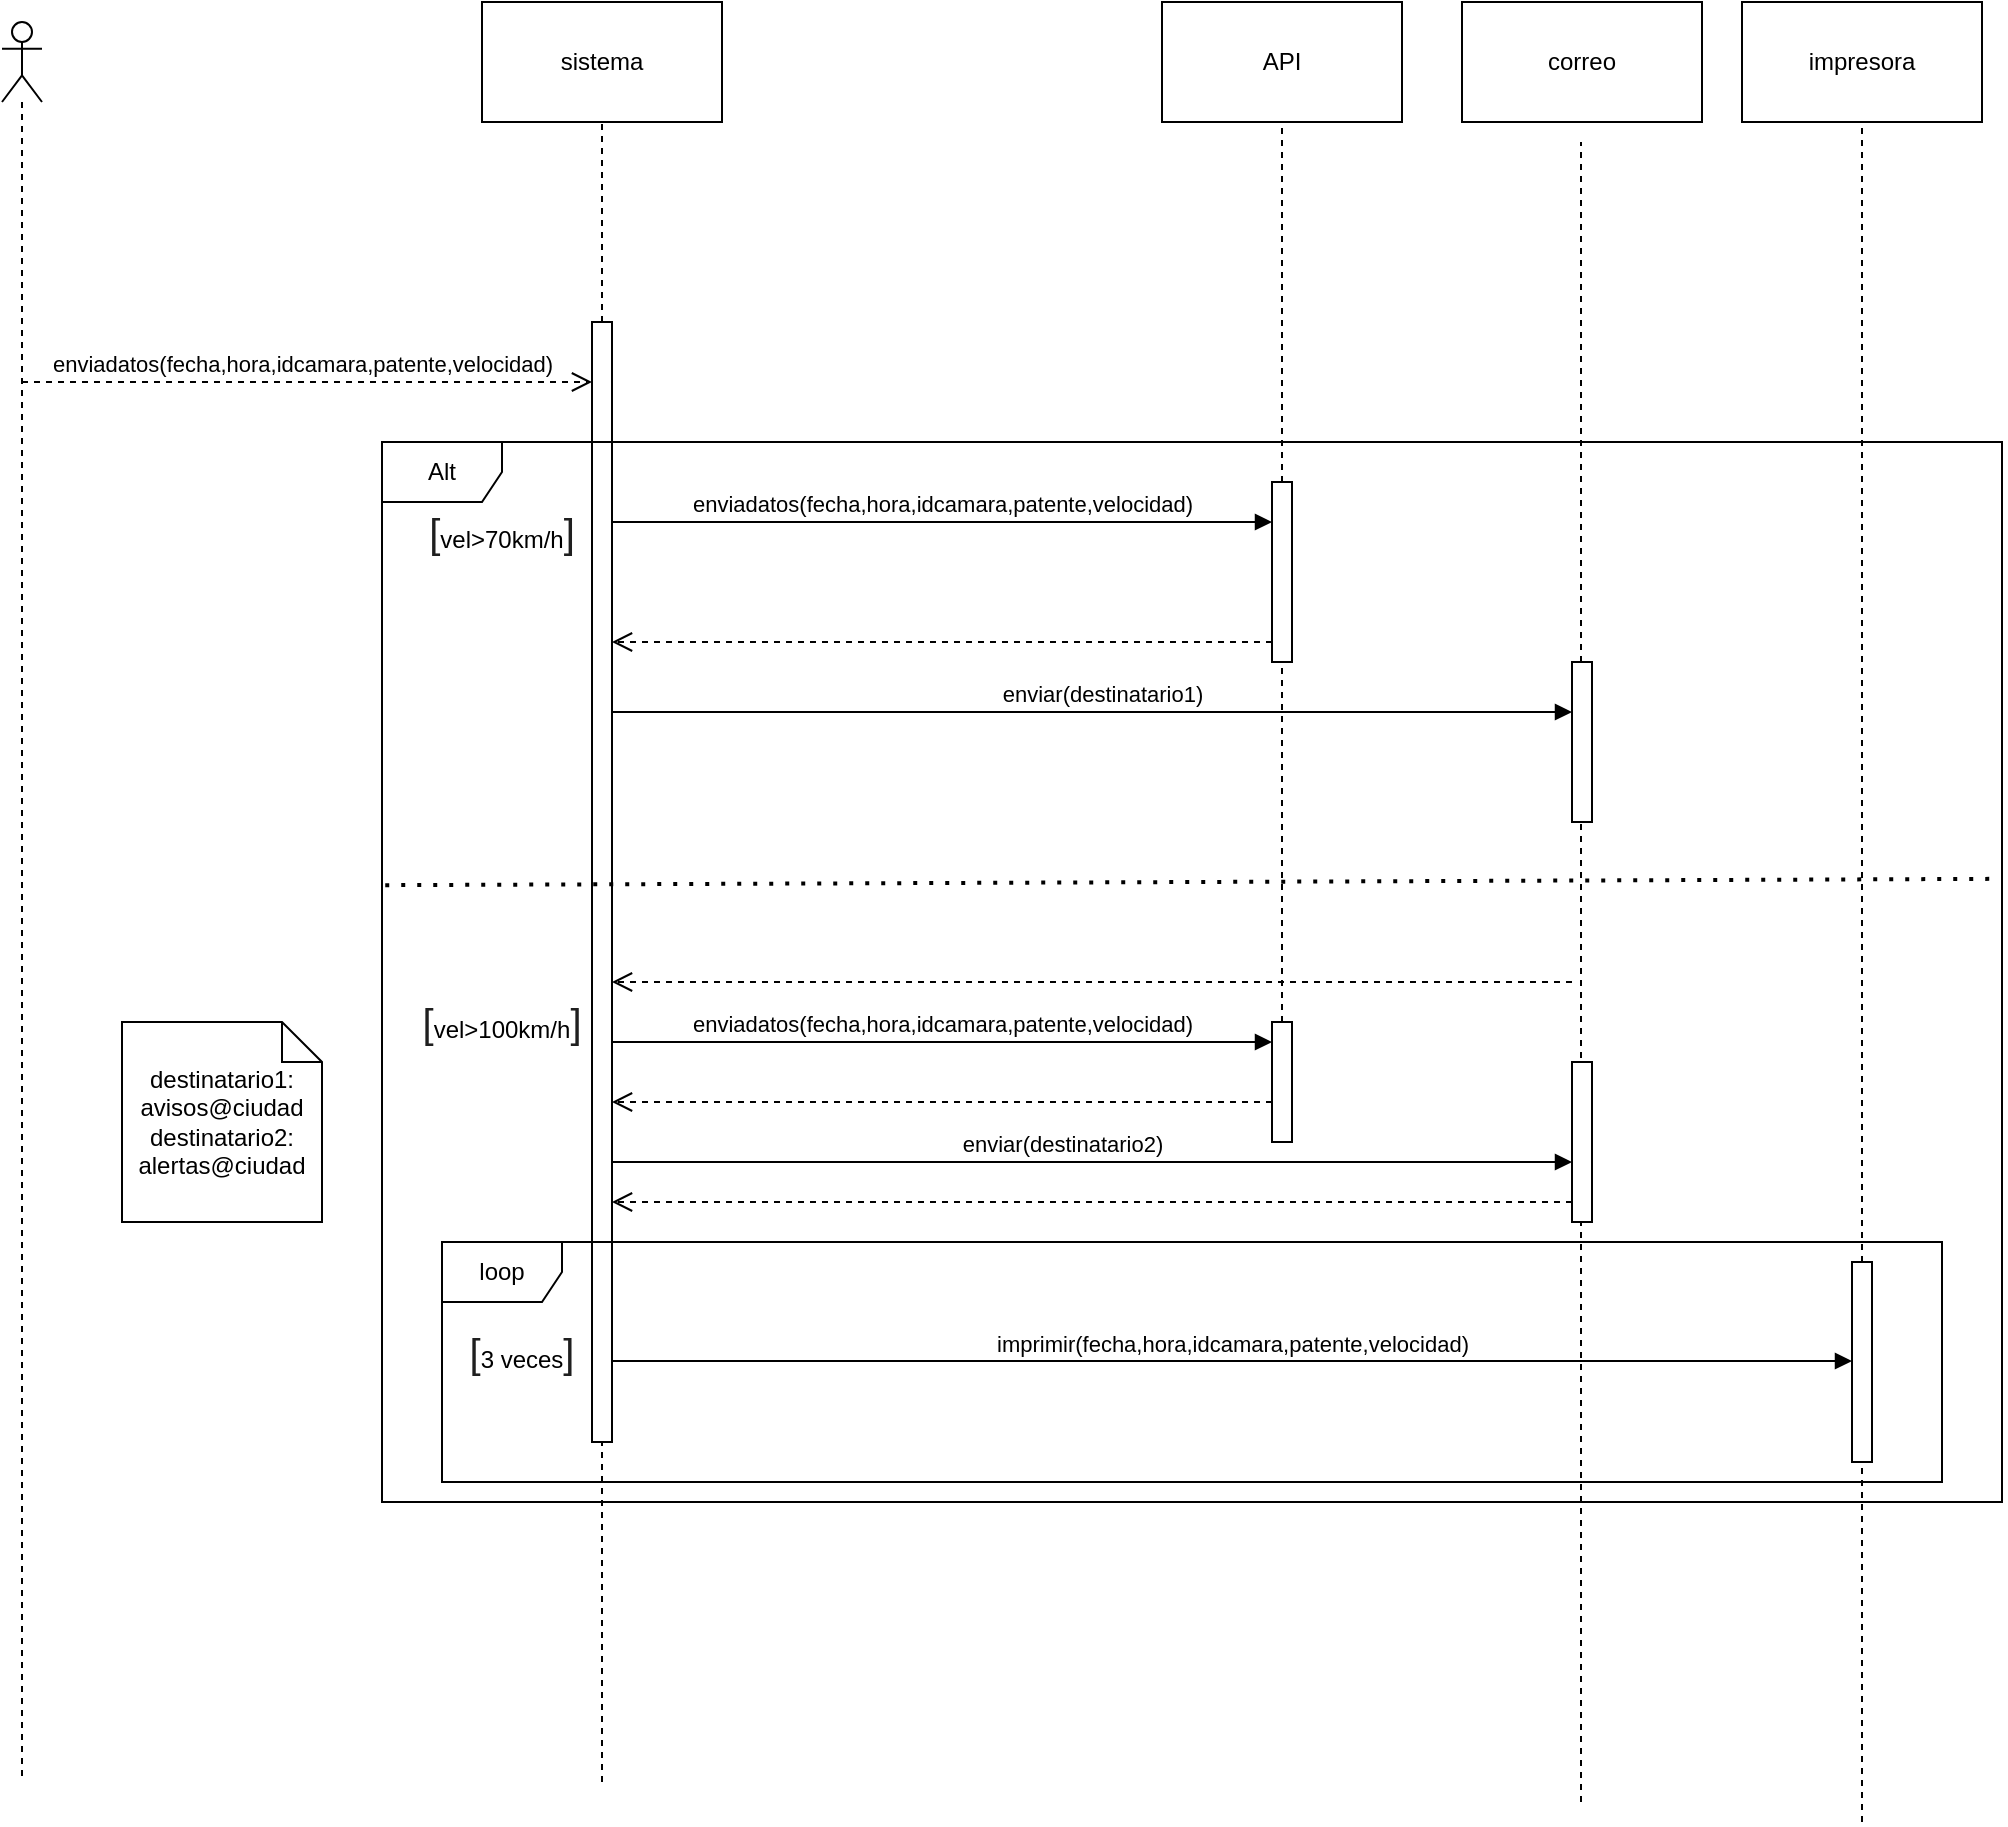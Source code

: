 <mxfile version="24.8.6">
  <diagram name="Page-1" id="2YBvvXClWsGukQMizWep">
    <mxGraphModel dx="1730" dy="468" grid="1" gridSize="10" guides="1" tooltips="1" connect="1" arrows="1" fold="1" page="1" pageScale="1" pageWidth="850" pageHeight="1100" math="0" shadow="0">
      <root>
        <mxCell id="0" />
        <mxCell id="1" parent="0" />
        <mxCell id="sFbmGq_754HR8AF45rY3-1" value="sistema" style="rounded=0;whiteSpace=wrap;html=1;" parent="1" vertex="1">
          <mxGeometry x="230" y="40" width="120" height="60" as="geometry" />
        </mxCell>
        <mxCell id="sFbmGq_754HR8AF45rY3-3" value="API" style="rounded=0;whiteSpace=wrap;html=1;" parent="1" vertex="1">
          <mxGeometry x="570" y="40" width="120" height="60" as="geometry" />
        </mxCell>
        <mxCell id="sFbmGq_754HR8AF45rY3-4" value="correo" style="rounded=0;whiteSpace=wrap;html=1;" parent="1" vertex="1">
          <mxGeometry x="720" y="40" width="120" height="60" as="geometry" />
        </mxCell>
        <mxCell id="sFbmGq_754HR8AF45rY3-5" value="impresora" style="rounded=0;whiteSpace=wrap;html=1;" parent="1" vertex="1">
          <mxGeometry x="860" y="40" width="120" height="60" as="geometry" />
        </mxCell>
        <mxCell id="sFbmGq_754HR8AF45rY3-6" value="" style="endArrow=none;dashed=1;html=1;rounded=0;entryX=0.5;entryY=1;entryDx=0;entryDy=0;" parent="1" source="sFbmGq_754HR8AF45rY3-19" target="sFbmGq_754HR8AF45rY3-1" edge="1">
          <mxGeometry width="50" height="50" relative="1" as="geometry">
            <mxPoint x="290" y="930" as="sourcePoint" />
            <mxPoint x="270" y="110" as="targetPoint" />
          </mxGeometry>
        </mxCell>
        <mxCell id="sFbmGq_754HR8AF45rY3-8" value="" style="endArrow=none;dashed=1;html=1;rounded=0;entryX=0.5;entryY=1;entryDx=0;entryDy=0;" parent="1" target="sFbmGq_754HR8AF45rY3-3" edge="1" source="sFbmGq_754HR8AF45rY3-33">
          <mxGeometry width="50" height="50" relative="1" as="geometry">
            <mxPoint x="630" y="940" as="sourcePoint" />
            <mxPoint x="270" y="110" as="targetPoint" />
          </mxGeometry>
        </mxCell>
        <mxCell id="sFbmGq_754HR8AF45rY3-10" value="" style="endArrow=none;dashed=1;html=1;rounded=0;entryX=0.5;entryY=1;entryDx=0;entryDy=0;" parent="1" edge="1">
          <mxGeometry width="50" height="50" relative="1" as="geometry">
            <mxPoint x="779.5" y="940" as="sourcePoint" />
            <mxPoint x="779.5" y="110" as="targetPoint" />
          </mxGeometry>
        </mxCell>
        <mxCell id="sFbmGq_754HR8AF45rY3-18" value="" style="endArrow=none;dashed=1;html=1;rounded=0;entryX=0.5;entryY=1;entryDx=0;entryDy=0;" parent="1" target="sFbmGq_754HR8AF45rY3-19" edge="1">
          <mxGeometry width="50" height="50" relative="1" as="geometry">
            <mxPoint x="290" y="930" as="sourcePoint" />
            <mxPoint x="290" y="100" as="targetPoint" />
          </mxGeometry>
        </mxCell>
        <mxCell id="sFbmGq_754HR8AF45rY3-19" value="" style="html=1;points=[[0,0,0,0,5],[0,1,0,0,-5],[1,0,0,0,5],[1,1,0,0,-5]];perimeter=orthogonalPerimeter;outlineConnect=0;targetShapes=umlLifeline;portConstraint=eastwest;newEdgeStyle={&quot;curved&quot;:0,&quot;rounded&quot;:0};" parent="1" vertex="1">
          <mxGeometry x="285" y="200" width="10" height="560" as="geometry" />
        </mxCell>
        <mxCell id="sFbmGq_754HR8AF45rY3-22" value="Alt" style="shape=umlFrame;whiteSpace=wrap;html=1;pointerEvents=0;" parent="1" vertex="1">
          <mxGeometry x="180" y="260" width="810" height="530" as="geometry" />
        </mxCell>
        <mxCell id="sFbmGq_754HR8AF45rY3-23" value="&lt;span style=&quot;color: rgb(31, 31, 31); font-family: &amp;quot;Google Sans&amp;quot;, Arial, sans-serif; font-size: 20px; text-align: left; background-color: rgb(255, 255, 255);&quot;&gt;[&lt;/span&gt;vel&amp;gt;70km/h&lt;span style=&quot;color: rgb(31, 31, 31); font-family: &amp;quot;Google Sans&amp;quot;, Arial, sans-serif; font-size: 20px; text-align: left; background-color: rgb(255, 255, 255);&quot;&gt;]&lt;/span&gt;" style="text;html=1;align=center;verticalAlign=middle;whiteSpace=wrap;rounded=0;" parent="1" vertex="1">
          <mxGeometry x="210" y="290" width="60" height="30" as="geometry" />
        </mxCell>
        <mxCell id="sFbmGq_754HR8AF45rY3-24" value="" style="endArrow=none;dashed=1;html=1;dashPattern=1 3;strokeWidth=2;rounded=0;exitX=0;exitY=0.491;exitDx=0;exitDy=0;exitPerimeter=0;entryX=0.998;entryY=0.485;entryDx=0;entryDy=0;entryPerimeter=0;" parent="1" edge="1">
          <mxGeometry width="50" height="50" relative="1" as="geometry">
            <mxPoint x="181.62" y="481.59" as="sourcePoint" />
            <mxPoint x="990.0" y="478.41" as="targetPoint" />
          </mxGeometry>
        </mxCell>
        <mxCell id="sFbmGq_754HR8AF45rY3-27" value="&lt;span style=&quot;color: rgb(31, 31, 31); font-family: &amp;quot;Google Sans&amp;quot;, Arial, sans-serif; font-size: 20px; text-align: left; background-color: rgb(255, 255, 255);&quot;&gt;[&lt;/span&gt;vel&amp;gt;100km/h&lt;span style=&quot;color: rgb(31, 31, 31); font-family: &amp;quot;Google Sans&amp;quot;, Arial, sans-serif; font-size: 20px; text-align: left; background-color: rgb(255, 255, 255);&quot;&gt;]&lt;/span&gt;" style="text;html=1;align=center;verticalAlign=middle;whiteSpace=wrap;rounded=0;" parent="1" vertex="1">
          <mxGeometry x="210" y="535" width="60" height="30" as="geometry" />
        </mxCell>
        <mxCell id="sFbmGq_754HR8AF45rY3-30" value="" style="endArrow=none;dashed=1;html=1;rounded=0;entryX=0.5;entryY=1;entryDx=0;entryDy=0;" parent="1" source="sFbmGq_754HR8AF45rY3-55" target="sFbmGq_754HR8AF45rY3-5" edge="1">
          <mxGeometry width="50" height="50" relative="1" as="geometry">
            <mxPoint x="920" y="950" as="sourcePoint" />
            <mxPoint x="680" y="160" as="targetPoint" />
          </mxGeometry>
        </mxCell>
        <mxCell id="sFbmGq_754HR8AF45rY3-38" value="enviadatos(fecha,hora,idcamara,patente,velocidad)" style="html=1;verticalAlign=bottom;endArrow=open;dashed=1;endSize=8;curved=0;rounded=0;" parent="1" target="sFbmGq_754HR8AF45rY3-19" edge="1">
          <mxGeometry x="-0.018" relative="1" as="geometry">
            <mxPoint y="230" as="sourcePoint" />
            <mxPoint x="295" y="210" as="targetPoint" />
            <mxPoint as="offset" />
          </mxGeometry>
        </mxCell>
        <mxCell id="sFbmGq_754HR8AF45rY3-41" value="" style="html=1;verticalAlign=bottom;endArrow=open;dashed=1;endSize=8;curved=0;rounded=0;" parent="1" edge="1" source="sFbmGq_754HR8AF45rY3-33">
          <mxGeometry relative="1" as="geometry">
            <mxPoint x="465" y="360" as="sourcePoint" />
            <mxPoint x="295" y="360" as="targetPoint" />
            <Array as="points">
              <mxPoint x="365" y="360" />
            </Array>
          </mxGeometry>
        </mxCell>
        <mxCell id="sFbmGq_754HR8AF45rY3-42" value="enviadatos(fecha,hora,idcamara,patente,velocidad)" style="html=1;verticalAlign=bottom;endArrow=block;curved=0;rounded=0;" parent="1" target="sFbmGq_754HR8AF45rY3-33" edge="1">
          <mxGeometry width="80" relative="1" as="geometry">
            <mxPoint x="295" y="300" as="sourcePoint" />
            <mxPoint x="465" y="300" as="targetPoint" />
          </mxGeometry>
        </mxCell>
        <mxCell id="sFbmGq_754HR8AF45rY3-45" value="enviadatos(fecha,hora,idcamara,patente,velocidad)" style="html=1;verticalAlign=bottom;endArrow=block;curved=0;rounded=0;" parent="1" edge="1">
          <mxGeometry width="80" relative="1" as="geometry">
            <mxPoint x="295" y="560" as="sourcePoint" />
            <mxPoint x="625" y="560" as="targetPoint" />
          </mxGeometry>
        </mxCell>
        <mxCell id="sFbmGq_754HR8AF45rY3-48" value="" style="html=1;verticalAlign=bottom;endArrow=open;dashed=1;endSize=8;curved=0;rounded=0;" parent="1" edge="1">
          <mxGeometry relative="1" as="geometry">
            <mxPoint x="625" y="590" as="sourcePoint" />
            <mxPoint x="295" y="590" as="targetPoint" />
            <Array as="points">
              <mxPoint x="350" y="590" />
            </Array>
          </mxGeometry>
        </mxCell>
        <mxCell id="sFbmGq_754HR8AF45rY3-50" value="" style="html=1;verticalAlign=bottom;endArrow=open;dashed=1;endSize=8;curved=0;rounded=0;" parent="1" edge="1">
          <mxGeometry relative="1" as="geometry">
            <mxPoint x="775" y="530" as="sourcePoint" />
            <mxPoint x="295" y="530" as="targetPoint" />
          </mxGeometry>
        </mxCell>
        <mxCell id="sFbmGq_754HR8AF45rY3-56" value="" style="endArrow=none;dashed=1;html=1;rounded=0;entryX=0.5;entryY=1;entryDx=0;entryDy=0;" parent="1" target="sFbmGq_754HR8AF45rY3-55" edge="1">
          <mxGeometry width="50" height="50" relative="1" as="geometry">
            <mxPoint x="920" y="950" as="sourcePoint" />
            <mxPoint x="920" y="100" as="targetPoint" />
          </mxGeometry>
        </mxCell>
        <mxCell id="sFbmGq_754HR8AF45rY3-55" value="" style="html=1;points=[[0,0,0,0,5],[0,1,0,0,-5],[1,0,0,0,5],[1,1,0,0,-5]];perimeter=orthogonalPerimeter;outlineConnect=0;targetShapes=umlLifeline;portConstraint=eastwest;newEdgeStyle={&quot;curved&quot;:0,&quot;rounded&quot;:0};" parent="1" vertex="1">
          <mxGeometry x="915" y="670" width="10" height="100" as="geometry" />
        </mxCell>
        <mxCell id="93vLSI9h1gB38yzfT2I0-3" value="destinatario1: avisos@ciudad&lt;div&gt;destinatario2:&lt;/div&gt;&lt;div&gt;alertas@ciudad&lt;/div&gt;" style="shape=note;size=20;whiteSpace=wrap;html=1;" vertex="1" parent="1">
          <mxGeometry x="50" y="550" width="100" height="100" as="geometry" />
        </mxCell>
        <mxCell id="93vLSI9h1gB38yzfT2I0-4" value="enviar(destinatario1)" style="html=1;verticalAlign=bottom;endArrow=block;curved=0;rounded=0;" edge="1" parent="1" source="sFbmGq_754HR8AF45rY3-19">
          <mxGeometry x="0.021" width="80" relative="1" as="geometry">
            <mxPoint x="320" y="350" as="sourcePoint" />
            <mxPoint x="775" y="395" as="targetPoint" />
            <mxPoint as="offset" />
          </mxGeometry>
        </mxCell>
        <mxCell id="93vLSI9h1gB38yzfT2I0-5" value="enviar(destinatario2)" style="html=1;verticalAlign=bottom;endArrow=block;curved=0;rounded=0;" edge="1" parent="1">
          <mxGeometry x="-0.062" width="80" relative="1" as="geometry">
            <mxPoint x="295" y="620" as="sourcePoint" />
            <mxPoint x="775" y="620" as="targetPoint" />
            <mxPoint as="offset" />
          </mxGeometry>
        </mxCell>
        <mxCell id="93vLSI9h1gB38yzfT2I0-7" value="" style="html=1;points=[[0,0,0,0,5],[0,1,0,0,-5],[1,0,0,0,5],[1,1,0,0,-5]];perimeter=orthogonalPerimeter;outlineConnect=0;targetShapes=umlLifeline;portConstraint=eastwest;newEdgeStyle={&quot;curved&quot;:0,&quot;rounded&quot;:0};" vertex="1" parent="1">
          <mxGeometry x="625" y="550" width="10" height="60" as="geometry" />
        </mxCell>
        <mxCell id="sFbmGq_754HR8AF45rY3-33" value="" style="html=1;points=[[0,0,0,0,5],[0,1,0,0,-5],[1,0,0,0,5],[1,1,0,0,-5]];perimeter=orthogonalPerimeter;outlineConnect=0;targetShapes=umlLifeline;portConstraint=eastwest;newEdgeStyle={&quot;curved&quot;:0,&quot;rounded&quot;:0};" parent="1" vertex="1">
          <mxGeometry x="625" y="280" width="10" height="90" as="geometry" />
        </mxCell>
        <mxCell id="93vLSI9h1gB38yzfT2I0-13" value="" style="endArrow=none;dashed=1;html=1;rounded=0;" edge="1" parent="1" source="93vLSI9h1gB38yzfT2I0-7" target="sFbmGq_754HR8AF45rY3-33">
          <mxGeometry width="50" height="50" relative="1" as="geometry">
            <mxPoint x="420" y="450" as="sourcePoint" />
            <mxPoint x="470" y="400" as="targetPoint" />
          </mxGeometry>
        </mxCell>
        <mxCell id="93vLSI9h1gB38yzfT2I0-14" value="loop" style="shape=umlFrame;whiteSpace=wrap;html=1;pointerEvents=0;" vertex="1" parent="1">
          <mxGeometry x="210" y="660" width="750" height="120" as="geometry" />
        </mxCell>
        <mxCell id="93vLSI9h1gB38yzfT2I0-16" value="&lt;span style=&quot;color: rgb(31, 31, 31); font-family: &amp;quot;Google Sans&amp;quot;, Arial, sans-serif; font-size: 20px; text-align: left; background-color: rgb(255, 255, 255);&quot;&gt;[&lt;/span&gt;3 veces&lt;span style=&quot;color: rgb(31, 31, 31); font-family: &amp;quot;Google Sans&amp;quot;, Arial, sans-serif; font-size: 20px; text-align: left; background-color: rgb(255, 255, 255);&quot;&gt;]&lt;/span&gt;" style="text;html=1;align=center;verticalAlign=middle;whiteSpace=wrap;rounded=0;" vertex="1" parent="1">
          <mxGeometry x="220" y="700" width="60" height="30" as="geometry" />
        </mxCell>
        <mxCell id="93vLSI9h1gB38yzfT2I0-17" value="imprimir(fecha,hora,idcamara,patente,velocidad)" style="html=1;verticalAlign=bottom;endArrow=block;curved=0;rounded=0;" edge="1" parent="1">
          <mxGeometry width="80" relative="1" as="geometry">
            <mxPoint x="295" y="719.5" as="sourcePoint" />
            <mxPoint x="915" y="719.5" as="targetPoint" />
          </mxGeometry>
        </mxCell>
        <mxCell id="93vLSI9h1gB38yzfT2I0-18" value="" style="html=1;points=[[0,0,0,0,5],[0,1,0,0,-5],[1,0,0,0,5],[1,1,0,0,-5]];perimeter=orthogonalPerimeter;outlineConnect=0;targetShapes=umlLifeline;portConstraint=eastwest;newEdgeStyle={&quot;curved&quot;:0,&quot;rounded&quot;:0};" vertex="1" parent="1">
          <mxGeometry x="775" y="370" width="10" height="80" as="geometry" />
        </mxCell>
        <mxCell id="93vLSI9h1gB38yzfT2I0-19" value="" style="html=1;points=[[0,0,0,0,5],[0,1,0,0,-5],[1,0,0,0,5],[1,1,0,0,-5]];perimeter=orthogonalPerimeter;outlineConnect=0;targetShapes=umlLifeline;portConstraint=eastwest;newEdgeStyle={&quot;curved&quot;:0,&quot;rounded&quot;:0};" vertex="1" parent="1">
          <mxGeometry x="775" y="570" width="10" height="80" as="geometry" />
        </mxCell>
        <mxCell id="93vLSI9h1gB38yzfT2I0-20" value="" style="html=1;verticalAlign=bottom;endArrow=open;dashed=1;endSize=8;curved=0;rounded=0;exitX=0;exitY=1;exitDx=0;exitDy=-5;exitPerimeter=0;" edge="1" parent="1">
          <mxGeometry relative="1" as="geometry">
            <mxPoint x="775" y="640" as="sourcePoint" />
            <mxPoint x="295" y="640" as="targetPoint" />
          </mxGeometry>
        </mxCell>
        <mxCell id="93vLSI9h1gB38yzfT2I0-23" value="" style="shape=umlLifeline;perimeter=lifelinePerimeter;whiteSpace=wrap;html=1;container=1;dropTarget=0;collapsible=0;recursiveResize=0;outlineConnect=0;portConstraint=eastwest;newEdgeStyle={&quot;curved&quot;:0,&quot;rounded&quot;:0};participant=umlActor;" vertex="1" parent="1">
          <mxGeometry x="-10" y="50" width="20" height="880" as="geometry" />
        </mxCell>
      </root>
    </mxGraphModel>
  </diagram>
</mxfile>
